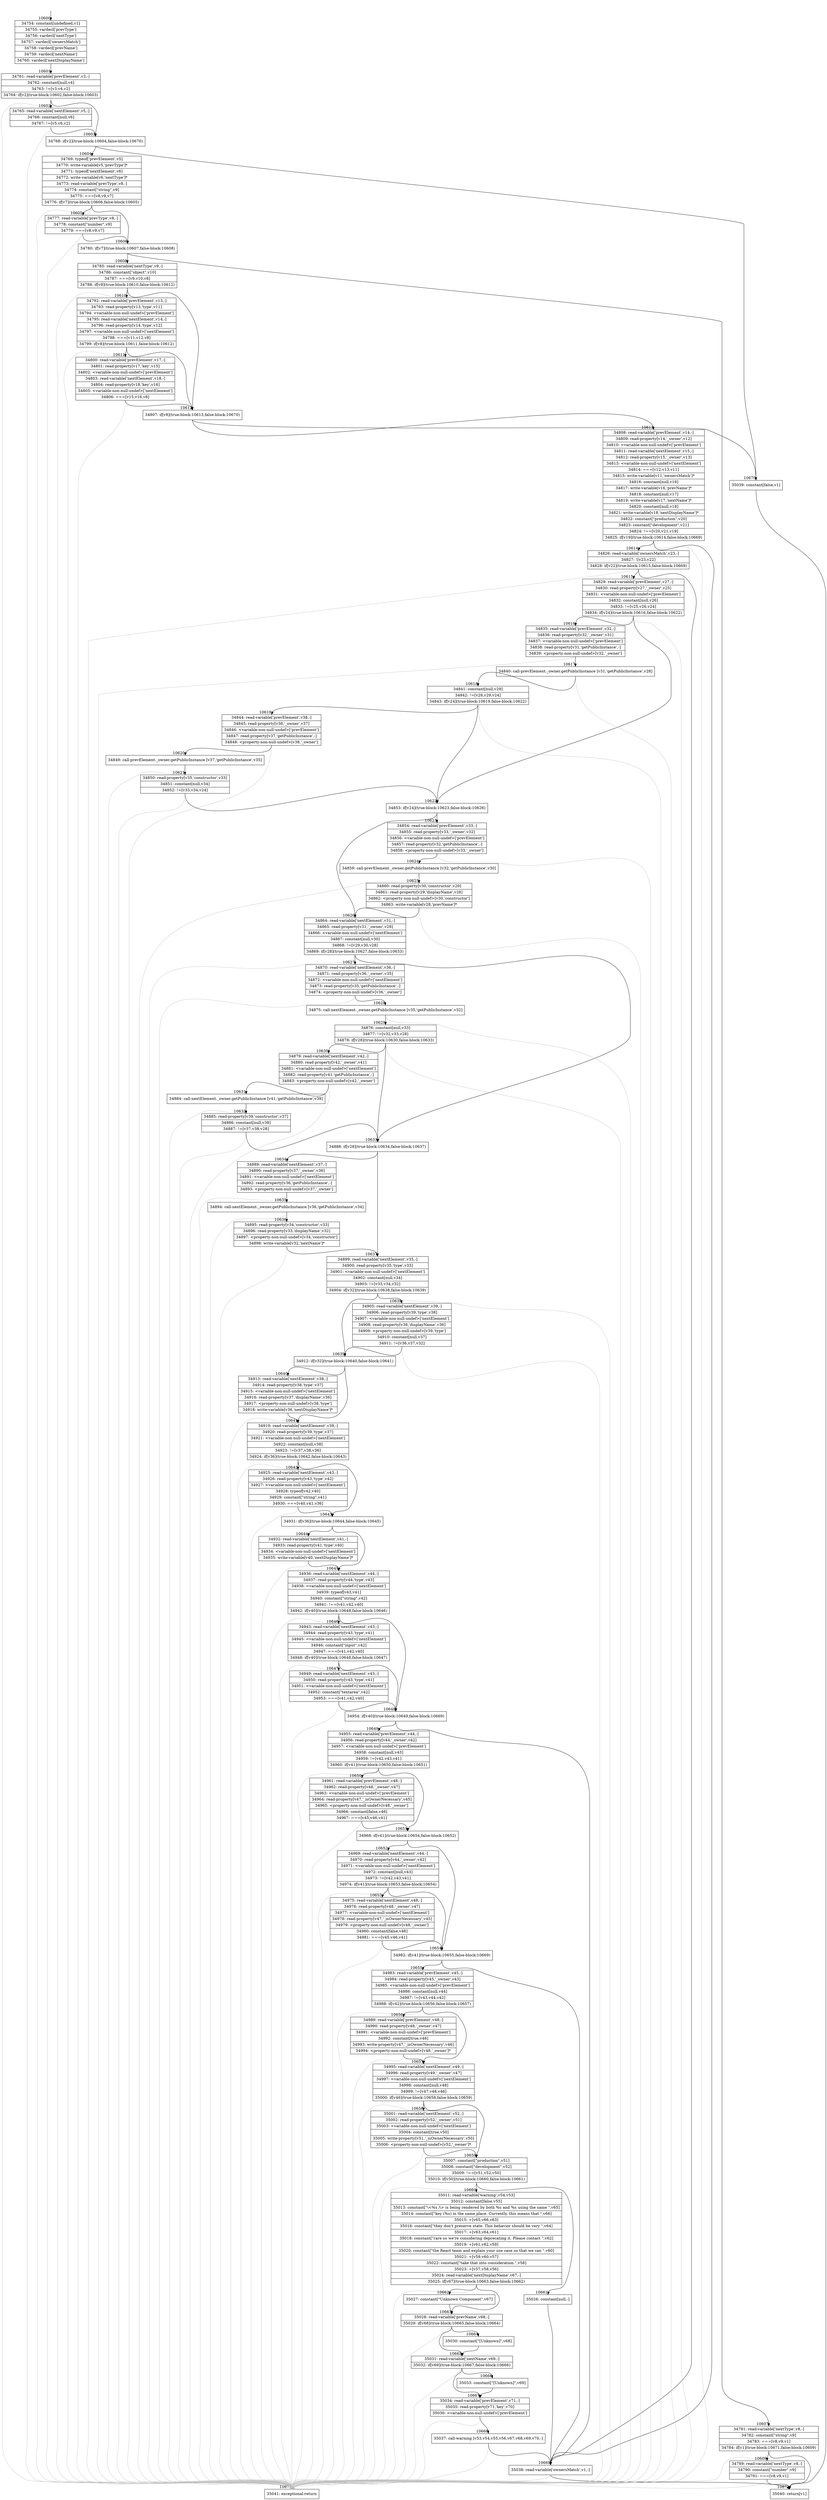 digraph {
rankdir="TD"
BB_entry806[shape=none,label=""];
BB_entry806 -> BB10600 [tailport=s, headport=n, headlabel="    10600"]
BB10600 [shape=record label="{34754: constant[undefined,v1]|34755: vardecl['prevType']|34756: vardecl['nextType']|34757: vardecl['ownersMatch']|34758: vardecl['prevName']|34759: vardecl['nextName']|34760: vardecl['nextDisplayName']}" ] 
BB10600 -> BB10601 [tailport=s, headport=n, headlabel="      10601"]
BB10601 [shape=record label="{34761: read-variable['prevElement',v3,-]|34762: constant[null,v4]|34763: !=[v3,v4,v2]|34764: if[v2](true-block:10602,false-block:10603)}" ] 
BB10601 -> BB10603 [tailport=s, headport=n, headlabel="      10603"]
BB10601 -> BB10602 [tailport=s, headport=n, headlabel="      10602"]
BB10601 -> BB10672 [tailport=s, headport=n, color=gray, headlabel="      10672"]
BB10602 [shape=record label="{34765: read-variable['nextElement',v5,-]|34766: constant[null,v6]|34767: !=[v5,v6,v2]}" ] 
BB10602 -> BB10603 [tailport=s, headport=n]
BB10602 -> BB10672 [tailport=s, headport=n, color=gray]
BB10603 [shape=record label="{34768: if[v2](true-block:10604,false-block:10670)}" ] 
BB10603 -> BB10604 [tailport=s, headport=n, headlabel="      10604"]
BB10603 -> BB10670 [tailport=s, headport=n, headlabel="      10670"]
BB10604 [shape=record label="{34769: typeof['prevElement',v5]|34770: write-variable[v5,'prevType']*|34771: typeof['nextElement',v6]|34772: write-variable[v6,'nextType']*|34773: read-variable['prevType',v8,-]|34774: constant[\"string\",v9]|34775: ===[v8,v9,v7]|34776: if[v7](true-block:10606,false-block:10605)}" ] 
BB10604 -> BB10606 [tailport=s, headport=n, headlabel="      10606"]
BB10604 -> BB10605 [tailport=s, headport=n, headlabel="      10605"]
BB10604 -> BB10672 [tailport=s, headport=n, color=gray]
BB10605 [shape=record label="{34777: read-variable['prevType',v8,-]|34778: constant[\"number\",v9]|34779: ===[v8,v9,v7]}" ] 
BB10605 -> BB10606 [tailport=s, headport=n]
BB10605 -> BB10672 [tailport=s, headport=n, color=gray]
BB10606 [shape=record label="{34780: if[v7](true-block:10607,false-block:10608)}" ] 
BB10606 -> BB10607 [tailport=s, headport=n, headlabel="      10607"]
BB10606 -> BB10608 [tailport=s, headport=n, headlabel="      10608"]
BB10607 [shape=record label="{34781: read-variable['nextType',v8,-]|34782: constant[\"string\",v9]|34783: ===[v8,v9,v1]|34784: if[v1](true-block:10671,false-block:10609)}" ] 
BB10607 -> BB10671 [tailport=s, headport=n, headlabel="      10671"]
BB10607 -> BB10609 [tailport=s, headport=n, headlabel="      10609"]
BB10607 -> BB10672 [tailport=s, headport=n, color=gray]
BB10608 [shape=record label="{34785: read-variable['nextType',v9,-]|34786: constant[\"object\",v10]|34787: ===[v9,v10,v8]|34788: if[v8](true-block:10610,false-block:10612)}" ] 
BB10608 -> BB10612 [tailport=s, headport=n, headlabel="      10612"]
BB10608 -> BB10610 [tailport=s, headport=n, headlabel="      10610"]
BB10608 -> BB10672 [tailport=s, headport=n, color=gray]
BB10609 [shape=record label="{34789: read-variable['nextType',v8,-]|34790: constant[\"number\",v9]|34791: ===[v8,v9,v1]}" ] 
BB10609 -> BB10671 [tailport=s, headport=n]
BB10609 -> BB10672 [tailport=s, headport=n, color=gray]
BB10610 [shape=record label="{34792: read-variable['prevElement',v13,-]|34793: read-property[v13,'type',v11]|34794: \<variable-non-null-undef\>['prevElement']|34795: read-variable['nextElement',v14,-]|34796: read-property[v14,'type',v12]|34797: \<variable-non-null-undef\>['nextElement']|34798: ===[v11,v12,v8]|34799: if[v8](true-block:10611,false-block:10612)}" ] 
BB10610 -> BB10612 [tailport=s, headport=n]
BB10610 -> BB10611 [tailport=s, headport=n, headlabel="      10611"]
BB10610 -> BB10672 [tailport=s, headport=n, color=gray]
BB10611 [shape=record label="{34800: read-variable['prevElement',v17,-]|34801: read-property[v17,'key',v15]|34802: \<variable-non-null-undef\>['prevElement']|34803: read-variable['nextElement',v18,-]|34804: read-property[v18,'key',v16]|34805: \<variable-non-null-undef\>['nextElement']|34806: ===[v15,v16,v8]}" ] 
BB10611 -> BB10612 [tailport=s, headport=n]
BB10611 -> BB10672 [tailport=s, headport=n, color=gray]
BB10612 [shape=record label="{34807: if[v8](true-block:10613,false-block:10670)}" ] 
BB10612 -> BB10613 [tailport=s, headport=n, headlabel="      10613"]
BB10612 -> BB10670 [tailport=s, headport=n]
BB10613 [shape=record label="{34808: read-variable['prevElement',v14,-]|34809: read-property[v14,'_owner',v12]|34810: \<variable-non-null-undef\>['prevElement']|34811: read-variable['nextElement',v15,-]|34812: read-property[v15,'_owner',v13]|34813: \<variable-non-null-undef\>['nextElement']|34814: ===[v12,v13,v11]|34815: write-variable[v11,'ownersMatch']*|34816: constant[null,v16]|34817: write-variable[v16,'prevName']*|34818: constant[null,v17]|34819: write-variable[v17,'nextName']*|34820: constant[null,v18]|34821: write-variable[v18,'nextDisplayName']*|34822: constant[\"production\",v20]|34823: constant[\"development\",v21]|34824: !==[v20,v21,v19]|34825: if[v19](true-block:10614,false-block:10669)}" ] 
BB10613 -> BB10614 [tailport=s, headport=n, headlabel="      10614"]
BB10613 -> BB10669 [tailport=s, headport=n, headlabel="      10669"]
BB10613 -> BB10672 [tailport=s, headport=n, color=gray]
BB10614 [shape=record label="{34826: read-variable['ownersMatch',v23,-]|34827: ![v23,v22]|34828: if[v22](true-block:10615,false-block:10669)}" ] 
BB10614 -> BB10615 [tailport=s, headport=n, headlabel="      10615"]
BB10614 -> BB10669 [tailport=s, headport=n]
BB10614 -> BB10672 [tailport=s, headport=n, color=gray]
BB10615 [shape=record label="{34829: read-variable['prevElement',v27,-]|34830: read-property[v27,'_owner',v25]|34831: \<variable-non-null-undef\>['prevElement']|34832: constant[null,v26]|34833: !=[v25,v26,v24]|34834: if[v24](true-block:10616,false-block:10622)}" ] 
BB10615 -> BB10622 [tailport=s, headport=n, headlabel="      10622"]
BB10615 -> BB10616 [tailport=s, headport=n, headlabel="      10616"]
BB10615 -> BB10672 [tailport=s, headport=n, color=gray]
BB10616 [shape=record label="{34835: read-variable['prevElement',v32,-]|34836: read-property[v32,'_owner',v31]|34837: \<variable-non-null-undef\>['prevElement']|34838: read-property[v31,'getPublicInstance',-]|34839: \<property-non-null-undef\>[v32,'_owner']}" ] 
BB10616 -> BB10617 [tailport=s, headport=n, headlabel="      10617"]
BB10616 -> BB10672 [tailport=s, headport=n, color=gray]
BB10617 [shape=record label="{34840: call-prevElement._owner.getPublicInstance [v31,'getPublicInstance',v28]}" ] 
BB10617 -> BB10618 [tailport=s, headport=n, headlabel="      10618"]
BB10617 -> BB10672 [tailport=s, headport=n, color=gray]
BB10618 [shape=record label="{34841: constant[null,v29]|34842: !=[v28,v29,v24]|34843: if[v24](true-block:10619,false-block:10622)}" ] 
BB10618 -> BB10622 [tailport=s, headport=n]
BB10618 -> BB10619 [tailport=s, headport=n, headlabel="      10619"]
BB10618 -> BB10672 [tailport=s, headport=n, color=gray]
BB10619 [shape=record label="{34844: read-variable['prevElement',v38,-]|34845: read-property[v38,'_owner',v37]|34846: \<variable-non-null-undef\>['prevElement']|34847: read-property[v37,'getPublicInstance',-]|34848: \<property-non-null-undef\>[v38,'_owner']}" ] 
BB10619 -> BB10620 [tailport=s, headport=n, headlabel="      10620"]
BB10619 -> BB10672 [tailport=s, headport=n, color=gray]
BB10620 [shape=record label="{34849: call-prevElement._owner.getPublicInstance [v37,'getPublicInstance',v35]}" ] 
BB10620 -> BB10621 [tailport=s, headport=n, headlabel="      10621"]
BB10620 -> BB10672 [tailport=s, headport=n, color=gray]
BB10621 [shape=record label="{34850: read-property[v35,'constructor',v33]|34851: constant[null,v34]|34852: !=[v33,v34,v24]}" ] 
BB10621 -> BB10622 [tailport=s, headport=n]
BB10621 -> BB10672 [tailport=s, headport=n, color=gray]
BB10622 [shape=record label="{34853: if[v24](true-block:10623,false-block:10626)}" ] 
BB10622 -> BB10623 [tailport=s, headport=n, headlabel="      10623"]
BB10622 -> BB10626 [tailport=s, headport=n, headlabel="      10626"]
BB10623 [shape=record label="{34854: read-variable['prevElement',v33,-]|34855: read-property[v33,'_owner',v32]|34856: \<variable-non-null-undef\>['prevElement']|34857: read-property[v32,'getPublicInstance',-]|34858: \<property-non-null-undef\>[v33,'_owner']}" ] 
BB10623 -> BB10624 [tailport=s, headport=n, headlabel="      10624"]
BB10623 -> BB10672 [tailport=s, headport=n, color=gray]
BB10624 [shape=record label="{34859: call-prevElement._owner.getPublicInstance [v32,'getPublicInstance',v30]}" ] 
BB10624 -> BB10625 [tailport=s, headport=n, headlabel="      10625"]
BB10624 -> BB10672 [tailport=s, headport=n, color=gray]
BB10625 [shape=record label="{34860: read-property[v30,'constructor',v29]|34861: read-property[v29,'displayName',v28]|34862: \<property-non-null-undef\>[v30,'constructor']|34863: write-variable[v28,'prevName']*}" ] 
BB10625 -> BB10626 [tailport=s, headport=n]
BB10625 -> BB10672 [tailport=s, headport=n, color=gray]
BB10626 [shape=record label="{34864: read-variable['nextElement',v31,-]|34865: read-property[v31,'_owner',v29]|34866: \<variable-non-null-undef\>['nextElement']|34867: constant[null,v30]|34868: !=[v29,v30,v28]|34869: if[v28](true-block:10627,false-block:10633)}" ] 
BB10626 -> BB10633 [tailport=s, headport=n, headlabel="      10633"]
BB10626 -> BB10627 [tailport=s, headport=n, headlabel="      10627"]
BB10626 -> BB10672 [tailport=s, headport=n, color=gray]
BB10627 [shape=record label="{34870: read-variable['nextElement',v36,-]|34871: read-property[v36,'_owner',v35]|34872: \<variable-non-null-undef\>['nextElement']|34873: read-property[v35,'getPublicInstance',-]|34874: \<property-non-null-undef\>[v36,'_owner']}" ] 
BB10627 -> BB10628 [tailport=s, headport=n, headlabel="      10628"]
BB10627 -> BB10672 [tailport=s, headport=n, color=gray]
BB10628 [shape=record label="{34875: call-nextElement._owner.getPublicInstance [v35,'getPublicInstance',v32]}" ] 
BB10628 -> BB10629 [tailport=s, headport=n, headlabel="      10629"]
BB10628 -> BB10672 [tailport=s, headport=n, color=gray]
BB10629 [shape=record label="{34876: constant[null,v33]|34877: !=[v32,v33,v28]|34878: if[v28](true-block:10630,false-block:10633)}" ] 
BB10629 -> BB10633 [tailport=s, headport=n]
BB10629 -> BB10630 [tailport=s, headport=n, headlabel="      10630"]
BB10629 -> BB10672 [tailport=s, headport=n, color=gray]
BB10630 [shape=record label="{34879: read-variable['nextElement',v42,-]|34880: read-property[v42,'_owner',v41]|34881: \<variable-non-null-undef\>['nextElement']|34882: read-property[v41,'getPublicInstance',-]|34883: \<property-non-null-undef\>[v42,'_owner']}" ] 
BB10630 -> BB10631 [tailport=s, headport=n, headlabel="      10631"]
BB10630 -> BB10672 [tailport=s, headport=n, color=gray]
BB10631 [shape=record label="{34884: call-nextElement._owner.getPublicInstance [v41,'getPublicInstance',v39]}" ] 
BB10631 -> BB10632 [tailport=s, headport=n, headlabel="      10632"]
BB10631 -> BB10672 [tailport=s, headport=n, color=gray]
BB10632 [shape=record label="{34885: read-property[v39,'constructor',v37]|34886: constant[null,v38]|34887: !=[v37,v38,v28]}" ] 
BB10632 -> BB10633 [tailport=s, headport=n]
BB10632 -> BB10672 [tailport=s, headport=n, color=gray]
BB10633 [shape=record label="{34888: if[v28](true-block:10634,false-block:10637)}" ] 
BB10633 -> BB10634 [tailport=s, headport=n, headlabel="      10634"]
BB10633 -> BB10637 [tailport=s, headport=n, headlabel="      10637"]
BB10634 [shape=record label="{34889: read-variable['nextElement',v37,-]|34890: read-property[v37,'_owner',v36]|34891: \<variable-non-null-undef\>['nextElement']|34892: read-property[v36,'getPublicInstance',-]|34893: \<property-non-null-undef\>[v37,'_owner']}" ] 
BB10634 -> BB10635 [tailport=s, headport=n, headlabel="      10635"]
BB10634 -> BB10672 [tailport=s, headport=n, color=gray]
BB10635 [shape=record label="{34894: call-nextElement._owner.getPublicInstance [v36,'getPublicInstance',v34]}" ] 
BB10635 -> BB10636 [tailport=s, headport=n, headlabel="      10636"]
BB10635 -> BB10672 [tailport=s, headport=n, color=gray]
BB10636 [shape=record label="{34895: read-property[v34,'constructor',v33]|34896: read-property[v33,'displayName',v32]|34897: \<property-non-null-undef\>[v34,'constructor']|34898: write-variable[v32,'nextName']*}" ] 
BB10636 -> BB10637 [tailport=s, headport=n]
BB10636 -> BB10672 [tailport=s, headport=n, color=gray]
BB10637 [shape=record label="{34899: read-variable['nextElement',v35,-]|34900: read-property[v35,'type',v33]|34901: \<variable-non-null-undef\>['nextElement']|34902: constant[null,v34]|34903: !=[v33,v34,v32]|34904: if[v32](true-block:10638,false-block:10639)}" ] 
BB10637 -> BB10639 [tailport=s, headport=n, headlabel="      10639"]
BB10637 -> BB10638 [tailport=s, headport=n, headlabel="      10638"]
BB10637 -> BB10672 [tailport=s, headport=n, color=gray]
BB10638 [shape=record label="{34905: read-variable['nextElement',v39,-]|34906: read-property[v39,'type',v38]|34907: \<variable-non-null-undef\>['nextElement']|34908: read-property[v38,'displayName',v36]|34909: \<property-non-null-undef\>[v39,'type']|34910: constant[null,v37]|34911: !=[v36,v37,v32]}" ] 
BB10638 -> BB10639 [tailport=s, headport=n]
BB10638 -> BB10672 [tailport=s, headport=n, color=gray]
BB10639 [shape=record label="{34912: if[v32](true-block:10640,false-block:10641)}" ] 
BB10639 -> BB10640 [tailport=s, headport=n, headlabel="      10640"]
BB10639 -> BB10641 [tailport=s, headport=n, headlabel="      10641"]
BB10640 [shape=record label="{34913: read-variable['nextElement',v38,-]|34914: read-property[v38,'type',v37]|34915: \<variable-non-null-undef\>['nextElement']|34916: read-property[v37,'displayName',v36]|34917: \<property-non-null-undef\>[v38,'type']|34918: write-variable[v36,'nextDisplayName']*}" ] 
BB10640 -> BB10641 [tailport=s, headport=n]
BB10640 -> BB10672 [tailport=s, headport=n, color=gray]
BB10641 [shape=record label="{34919: read-variable['nextElement',v39,-]|34920: read-property[v39,'type',v37]|34921: \<variable-non-null-undef\>['nextElement']|34922: constant[null,v38]|34923: !=[v37,v38,v36]|34924: if[v36](true-block:10642,false-block:10643)}" ] 
BB10641 -> BB10643 [tailport=s, headport=n, headlabel="      10643"]
BB10641 -> BB10642 [tailport=s, headport=n, headlabel="      10642"]
BB10641 -> BB10672 [tailport=s, headport=n, color=gray]
BB10642 [shape=record label="{34925: read-variable['nextElement',v43,-]|34926: read-property[v43,'type',v42]|34927: \<variable-non-null-undef\>['nextElement']|34928: typeof[v42,v40]|34929: constant[\"string\",v41]|34930: ===[v40,v41,v36]}" ] 
BB10642 -> BB10643 [tailport=s, headport=n]
BB10642 -> BB10672 [tailport=s, headport=n, color=gray]
BB10643 [shape=record label="{34931: if[v36](true-block:10644,false-block:10645)}" ] 
BB10643 -> BB10644 [tailport=s, headport=n, headlabel="      10644"]
BB10643 -> BB10645 [tailport=s, headport=n, headlabel="      10645"]
BB10644 [shape=record label="{34932: read-variable['nextElement',v41,-]|34933: read-property[v41,'type',v40]|34934: \<variable-non-null-undef\>['nextElement']|34935: write-variable[v40,'nextDisplayName']*}" ] 
BB10644 -> BB10645 [tailport=s, headport=n]
BB10644 -> BB10672 [tailport=s, headport=n, color=gray]
BB10645 [shape=record label="{34936: read-variable['nextElement',v44,-]|34937: read-property[v44,'type',v43]|34938: \<variable-non-null-undef\>['nextElement']|34939: typeof[v43,v41]|34940: constant[\"string\",v42]|34941: !==[v41,v42,v40]|34942: if[v40](true-block:10648,false-block:10646)}" ] 
BB10645 -> BB10648 [tailport=s, headport=n, headlabel="      10648"]
BB10645 -> BB10646 [tailport=s, headport=n, headlabel="      10646"]
BB10645 -> BB10672 [tailport=s, headport=n, color=gray]
BB10646 [shape=record label="{34943: read-variable['nextElement',v43,-]|34944: read-property[v43,'type',v41]|34945: \<variable-non-null-undef\>['nextElement']|34946: constant[\"input\",v42]|34947: ===[v41,v42,v40]|34948: if[v40](true-block:10648,false-block:10647)}" ] 
BB10646 -> BB10648 [tailport=s, headport=n]
BB10646 -> BB10647 [tailport=s, headport=n, headlabel="      10647"]
BB10646 -> BB10672 [tailport=s, headport=n, color=gray]
BB10647 [shape=record label="{34949: read-variable['nextElement',v43,-]|34950: read-property[v43,'type',v41]|34951: \<variable-non-null-undef\>['nextElement']|34952: constant[\"textarea\",v42]|34953: ===[v41,v42,v40]}" ] 
BB10647 -> BB10648 [tailport=s, headport=n]
BB10647 -> BB10672 [tailport=s, headport=n, color=gray]
BB10648 [shape=record label="{34954: if[v40](true-block:10649,false-block:10669)}" ] 
BB10648 -> BB10649 [tailport=s, headport=n, headlabel="      10649"]
BB10648 -> BB10669 [tailport=s, headport=n]
BB10649 [shape=record label="{34955: read-variable['prevElement',v44,-]|34956: read-property[v44,'_owner',v42]|34957: \<variable-non-null-undef\>['prevElement']|34958: constant[null,v43]|34959: !=[v42,v43,v41]|34960: if[v41](true-block:10650,false-block:10651)}" ] 
BB10649 -> BB10651 [tailport=s, headport=n, headlabel="      10651"]
BB10649 -> BB10650 [tailport=s, headport=n, headlabel="      10650"]
BB10649 -> BB10672 [tailport=s, headport=n, color=gray]
BB10650 [shape=record label="{34961: read-variable['prevElement',v48,-]|34962: read-property[v48,'_owner',v47]|34963: \<variable-non-null-undef\>['prevElement']|34964: read-property[v47,'_isOwnerNecessary',v45]|34965: \<property-non-null-undef\>[v48,'_owner']|34966: constant[false,v46]|34967: ===[v45,v46,v41]}" ] 
BB10650 -> BB10651 [tailport=s, headport=n]
BB10650 -> BB10672 [tailport=s, headport=n, color=gray]
BB10651 [shape=record label="{34968: if[v41](true-block:10654,false-block:10652)}" ] 
BB10651 -> BB10654 [tailport=s, headport=n, headlabel="      10654"]
BB10651 -> BB10652 [tailport=s, headport=n, headlabel="      10652"]
BB10652 [shape=record label="{34969: read-variable['nextElement',v44,-]|34970: read-property[v44,'_owner',v42]|34971: \<variable-non-null-undef\>['nextElement']|34972: constant[null,v43]|34973: !=[v42,v43,v41]|34974: if[v41](true-block:10653,false-block:10654)}" ] 
BB10652 -> BB10654 [tailport=s, headport=n]
BB10652 -> BB10653 [tailport=s, headport=n, headlabel="      10653"]
BB10652 -> BB10672 [tailport=s, headport=n, color=gray]
BB10653 [shape=record label="{34975: read-variable['nextElement',v48,-]|34976: read-property[v48,'_owner',v47]|34977: \<variable-non-null-undef\>['nextElement']|34978: read-property[v47,'_isOwnerNecessary',v45]|34979: \<property-non-null-undef\>[v48,'_owner']|34980: constant[false,v46]|34981: ===[v45,v46,v41]}" ] 
BB10653 -> BB10654 [tailport=s, headport=n]
BB10653 -> BB10672 [tailport=s, headport=n, color=gray]
BB10654 [shape=record label="{34982: if[v41](true-block:10655,false-block:10669)}" ] 
BB10654 -> BB10655 [tailport=s, headport=n, headlabel="      10655"]
BB10654 -> BB10669 [tailport=s, headport=n]
BB10655 [shape=record label="{34983: read-variable['prevElement',v45,-]|34984: read-property[v45,'_owner',v43]|34985: \<variable-non-null-undef\>['prevElement']|34986: constant[null,v44]|34987: !=[v43,v44,v42]|34988: if[v42](true-block:10656,false-block:10657)}" ] 
BB10655 -> BB10656 [tailport=s, headport=n, headlabel="      10656"]
BB10655 -> BB10657 [tailport=s, headport=n, headlabel="      10657"]
BB10655 -> BB10672 [tailport=s, headport=n, color=gray]
BB10656 [shape=record label="{34989: read-variable['prevElement',v48,-]|34990: read-property[v48,'_owner',v47]|34991: \<variable-non-null-undef\>['prevElement']|34992: constant[true,v46]|34993: write-property[v47,'_isOwnerNecessary',v46]|34994: \<property-non-null-undef\>[v48,'_owner']*}" ] 
BB10656 -> BB10657 [tailport=s, headport=n]
BB10656 -> BB10672 [tailport=s, headport=n, color=gray]
BB10657 [shape=record label="{34995: read-variable['nextElement',v49,-]|34996: read-property[v49,'_owner',v47]|34997: \<variable-non-null-undef\>['nextElement']|34998: constant[null,v48]|34999: !=[v47,v48,v46]|35000: if[v46](true-block:10658,false-block:10659)}" ] 
BB10657 -> BB10658 [tailport=s, headport=n, headlabel="      10658"]
BB10657 -> BB10659 [tailport=s, headport=n, headlabel="      10659"]
BB10657 -> BB10672 [tailport=s, headport=n, color=gray]
BB10658 [shape=record label="{35001: read-variable['nextElement',v52,-]|35002: read-property[v52,'_owner',v51]|35003: \<variable-non-null-undef\>['nextElement']|35004: constant[true,v50]|35005: write-property[v51,'_isOwnerNecessary',v50]|35006: \<property-non-null-undef\>[v52,'_owner']*}" ] 
BB10658 -> BB10659 [tailport=s, headport=n]
BB10658 -> BB10672 [tailport=s, headport=n, color=gray]
BB10659 [shape=record label="{35007: constant[\"production\",v51]|35008: constant[\"development\",v52]|35009: !==[v51,v52,v50]|35010: if[v50](true-block:10660,false-block:10661)}" ] 
BB10659 -> BB10660 [tailport=s, headport=n, headlabel="      10660"]
BB10659 -> BB10661 [tailport=s, headport=n, headlabel="      10661"]
BB10659 -> BB10672 [tailport=s, headport=n, color=gray]
BB10660 [shape=record label="{35011: read-variable['warning',v54,v53]|35012: constant[false,v55]|35013: constant[\"\\\<%s /\\\> is being rendered by both %s and %s using the same \",v65]|35014: constant[\"key (%s) in the same place. Currently, this means that \",v66]|35015: +[v65,v66,v63]|35016: constant[\"they don't preserve state. This behavior should be very \",v64]|35017: +[v63,v64,v61]|35018: constant[\"rare so we're considering deprecating it. Please contact \",v62]|35019: +[v61,v62,v59]|35020: constant[\"the React team and explain your use case so that we can \",v60]|35021: +[v59,v60,v57]|35022: constant[\"take that into consideration.\",v58]|35023: +[v57,v58,v56]|35024: read-variable['nextDisplayName',v67,-]|35025: if[v67](true-block:10663,false-block:10662)}" ] 
BB10660 -> BB10663 [tailport=s, headport=n, headlabel="      10663"]
BB10660 -> BB10662 [tailport=s, headport=n, headlabel="      10662"]
BB10660 -> BB10672 [tailport=s, headport=n, color=gray]
BB10661 [shape=record label="{35026: constant[null,-]}" ] 
BB10661 -> BB10669 [tailport=s, headport=n]
BB10662 [shape=record label="{35027: constant[\"Unknown Component\",v67]}" ] 
BB10662 -> BB10663 [tailport=s, headport=n]
BB10663 [shape=record label="{35028: read-variable['prevName',v68,-]|35029: if[v68](true-block:10665,false-block:10664)}" ] 
BB10663 -> BB10665 [tailport=s, headport=n, headlabel="      10665"]
BB10663 -> BB10664 [tailport=s, headport=n, headlabel="      10664"]
BB10663 -> BB10672 [tailport=s, headport=n, color=gray]
BB10664 [shape=record label="{35030: constant[\"[Unknown]\",v68]}" ] 
BB10664 -> BB10665 [tailport=s, headport=n]
BB10665 [shape=record label="{35031: read-variable['nextName',v69,-]|35032: if[v69](true-block:10667,false-block:10666)}" ] 
BB10665 -> BB10667 [tailport=s, headport=n, headlabel="      10667"]
BB10665 -> BB10666 [tailport=s, headport=n, headlabel="      10666"]
BB10665 -> BB10672 [tailport=s, headport=n, color=gray]
BB10666 [shape=record label="{35033: constant[\"[Unknown]\",v69]}" ] 
BB10666 -> BB10667 [tailport=s, headport=n]
BB10667 [shape=record label="{35034: read-variable['prevElement',v71,-]|35035: read-property[v71,'key',v70]|35036: \<variable-non-null-undef\>['prevElement']}" ] 
BB10667 -> BB10668 [tailport=s, headport=n, headlabel="      10668"]
BB10667 -> BB10672 [tailport=s, headport=n, color=gray]
BB10668 [shape=record label="{35037: call-warning [v53,v54,v55,v56,v67,v68,v69,v70,-]}" ] 
BB10668 -> BB10669 [tailport=s, headport=n]
BB10668 -> BB10672 [tailport=s, headport=n, color=gray]
BB10669 [shape=record label="{35038: read-variable['ownersMatch',v1,-]}" ] 
BB10669 -> BB10671 [tailport=s, headport=n]
BB10669 -> BB10672 [tailport=s, headport=n, color=gray]
BB10670 [shape=record label="{35039: constant[false,v1]}" ] 
BB10670 -> BB10671 [tailport=s, headport=n]
BB10671 [shape=record label="{35040: return[v1]}" ] 
BB10672 [shape=record label="{35041: exceptional-return}" ] 
//#$~ 19174
}
